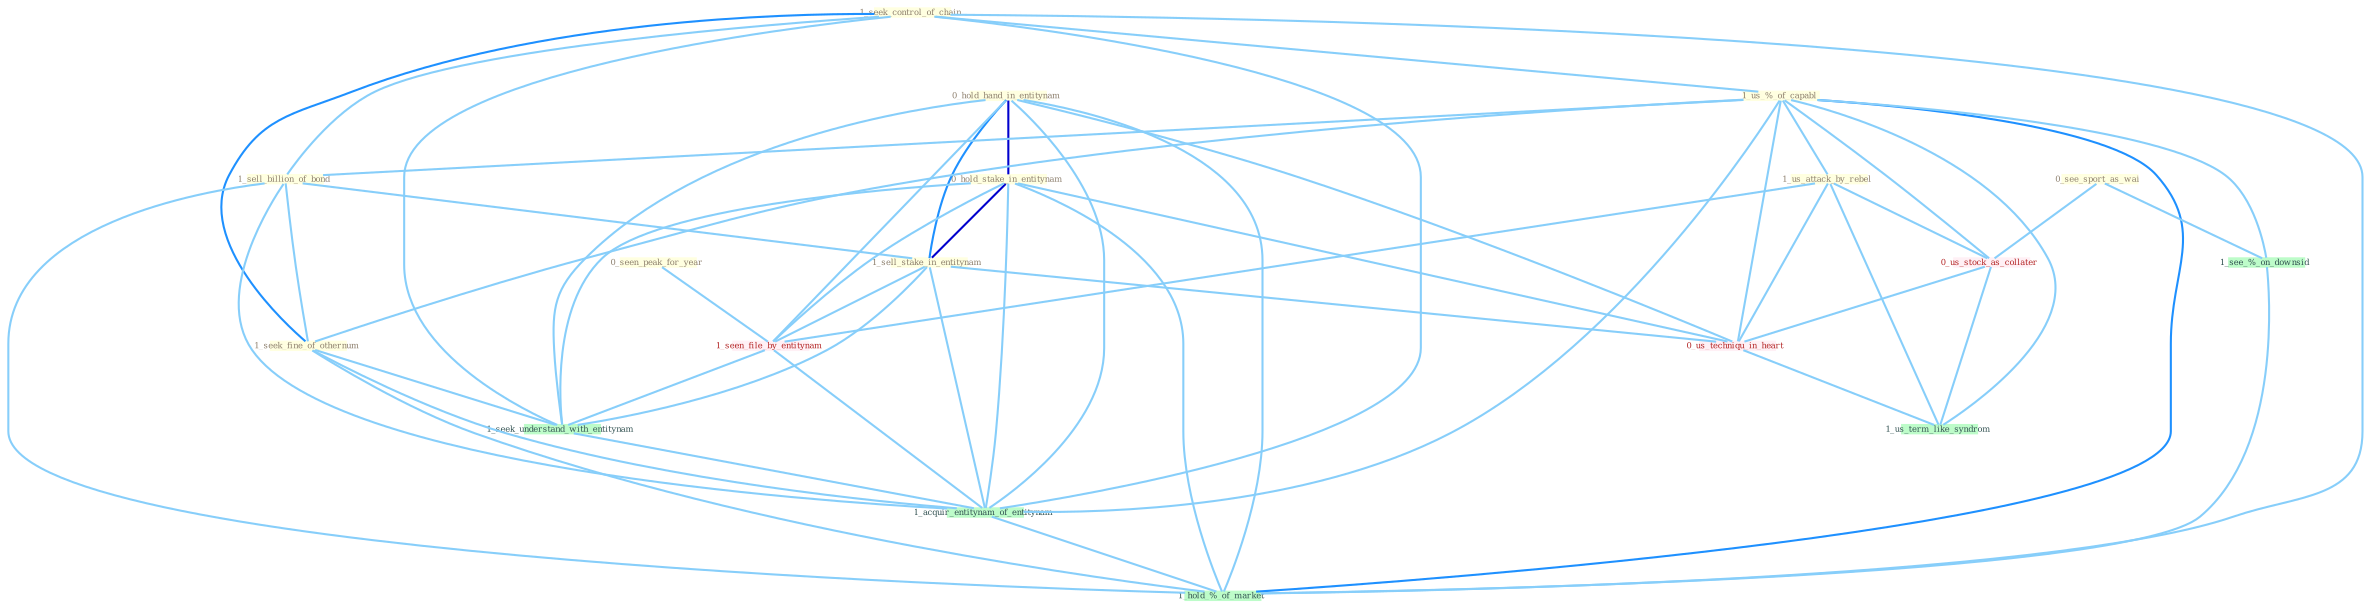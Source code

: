 Graph G{ 
    node
    [shape=polygon,style=filled,width=.5,height=.06,color="#BDFCC9",fixedsize=true,fontsize=4,
    fontcolor="#2f4f4f"];
    {node
    [color="#ffffe0", fontcolor="#8b7d6b"] "1_seek_control_of_chain " "0_hold_hand_in_entitynam " "1_us_%_of_capabl " "0_see_sport_as_wai " "0_seen_peak_for_year " "1_sell_billion_of_bond " "1_us_attack_by_rebel " "0_hold_stake_in_entitynam " "1_seek_fine_of_othernum " "1_sell_stake_in_entitynam "}
{node [color="#fff0f5", fontcolor="#b22222"] "1_seen_file_by_entitynam " "0_us_stock_as_collater " "0_us_techniqu_in_heart "}
edge [color="#B0E2FF"];

	"1_seek_control_of_chain " -- "1_us_%_of_capabl " [w="1", color="#87cefa" ];
	"1_seek_control_of_chain " -- "1_sell_billion_of_bond " [w="1", color="#87cefa" ];
	"1_seek_control_of_chain " -- "1_seek_fine_of_othernum " [w="2", color="#1e90ff" , len=0.8];
	"1_seek_control_of_chain " -- "1_seek_understand_with_entitynam " [w="1", color="#87cefa" ];
	"1_seek_control_of_chain " -- "1_acquir_entitynam_of_entitynam " [w="1", color="#87cefa" ];
	"1_seek_control_of_chain " -- "1_hold_%_of_market " [w="1", color="#87cefa" ];
	"0_hold_hand_in_entitynam " -- "0_hold_stake_in_entitynam " [w="3", color="#0000cd" , len=0.6];
	"0_hold_hand_in_entitynam " -- "1_sell_stake_in_entitynam " [w="2", color="#1e90ff" , len=0.8];
	"0_hold_hand_in_entitynam " -- "1_seen_file_by_entitynam " [w="1", color="#87cefa" ];
	"0_hold_hand_in_entitynam " -- "1_seek_understand_with_entitynam " [w="1", color="#87cefa" ];
	"0_hold_hand_in_entitynam " -- "1_acquir_entitynam_of_entitynam " [w="1", color="#87cefa" ];
	"0_hold_hand_in_entitynam " -- "0_us_techniqu_in_heart " [w="1", color="#87cefa" ];
	"0_hold_hand_in_entitynam " -- "1_hold_%_of_market " [w="1", color="#87cefa" ];
	"1_us_%_of_capabl " -- "1_sell_billion_of_bond " [w="1", color="#87cefa" ];
	"1_us_%_of_capabl " -- "1_us_attack_by_rebel " [w="1", color="#87cefa" ];
	"1_us_%_of_capabl " -- "1_seek_fine_of_othernum " [w="1", color="#87cefa" ];
	"1_us_%_of_capabl " -- "0_us_stock_as_collater " [w="1", color="#87cefa" ];
	"1_us_%_of_capabl " -- "1_acquir_entitynam_of_entitynam " [w="1", color="#87cefa" ];
	"1_us_%_of_capabl " -- "0_us_techniqu_in_heart " [w="1", color="#87cefa" ];
	"1_us_%_of_capabl " -- "1_see_%_on_downsid " [w="1", color="#87cefa" ];
	"1_us_%_of_capabl " -- "1_us_term_like_syndrom " [w="1", color="#87cefa" ];
	"1_us_%_of_capabl " -- "1_hold_%_of_market " [w="2", color="#1e90ff" , len=0.8];
	"0_see_sport_as_wai " -- "0_us_stock_as_collater " [w="1", color="#87cefa" ];
	"0_see_sport_as_wai " -- "1_see_%_on_downsid " [w="1", color="#87cefa" ];
	"0_seen_peak_for_year " -- "1_seen_file_by_entitynam " [w="1", color="#87cefa" ];
	"1_sell_billion_of_bond " -- "1_seek_fine_of_othernum " [w="1", color="#87cefa" ];
	"1_sell_billion_of_bond " -- "1_sell_stake_in_entitynam " [w="1", color="#87cefa" ];
	"1_sell_billion_of_bond " -- "1_acquir_entitynam_of_entitynam " [w="1", color="#87cefa" ];
	"1_sell_billion_of_bond " -- "1_hold_%_of_market " [w="1", color="#87cefa" ];
	"1_us_attack_by_rebel " -- "1_seen_file_by_entitynam " [w="1", color="#87cefa" ];
	"1_us_attack_by_rebel " -- "0_us_stock_as_collater " [w="1", color="#87cefa" ];
	"1_us_attack_by_rebel " -- "0_us_techniqu_in_heart " [w="1", color="#87cefa" ];
	"1_us_attack_by_rebel " -- "1_us_term_like_syndrom " [w="1", color="#87cefa" ];
	"0_hold_stake_in_entitynam " -- "1_sell_stake_in_entitynam " [w="3", color="#0000cd" , len=0.6];
	"0_hold_stake_in_entitynam " -- "1_seen_file_by_entitynam " [w="1", color="#87cefa" ];
	"0_hold_stake_in_entitynam " -- "1_seek_understand_with_entitynam " [w="1", color="#87cefa" ];
	"0_hold_stake_in_entitynam " -- "1_acquir_entitynam_of_entitynam " [w="1", color="#87cefa" ];
	"0_hold_stake_in_entitynam " -- "0_us_techniqu_in_heart " [w="1", color="#87cefa" ];
	"0_hold_stake_in_entitynam " -- "1_hold_%_of_market " [w="1", color="#87cefa" ];
	"1_seek_fine_of_othernum " -- "1_seek_understand_with_entitynam " [w="1", color="#87cefa" ];
	"1_seek_fine_of_othernum " -- "1_acquir_entitynam_of_entitynam " [w="1", color="#87cefa" ];
	"1_seek_fine_of_othernum " -- "1_hold_%_of_market " [w="1", color="#87cefa" ];
	"1_sell_stake_in_entitynam " -- "1_seen_file_by_entitynam " [w="1", color="#87cefa" ];
	"1_sell_stake_in_entitynam " -- "1_seek_understand_with_entitynam " [w="1", color="#87cefa" ];
	"1_sell_stake_in_entitynam " -- "1_acquir_entitynam_of_entitynam " [w="1", color="#87cefa" ];
	"1_sell_stake_in_entitynam " -- "0_us_techniqu_in_heart " [w="1", color="#87cefa" ];
	"1_seen_file_by_entitynam " -- "1_seek_understand_with_entitynam " [w="1", color="#87cefa" ];
	"1_seen_file_by_entitynam " -- "1_acquir_entitynam_of_entitynam " [w="1", color="#87cefa" ];
	"0_us_stock_as_collater " -- "0_us_techniqu_in_heart " [w="1", color="#87cefa" ];
	"0_us_stock_as_collater " -- "1_us_term_like_syndrom " [w="1", color="#87cefa" ];
	"1_seek_understand_with_entitynam " -- "1_acquir_entitynam_of_entitynam " [w="1", color="#87cefa" ];
	"1_acquir_entitynam_of_entitynam " -- "1_hold_%_of_market " [w="1", color="#87cefa" ];
	"0_us_techniqu_in_heart " -- "1_us_term_like_syndrom " [w="1", color="#87cefa" ];
	"1_see_%_on_downsid " -- "1_hold_%_of_market " [w="1", color="#87cefa" ];
}
